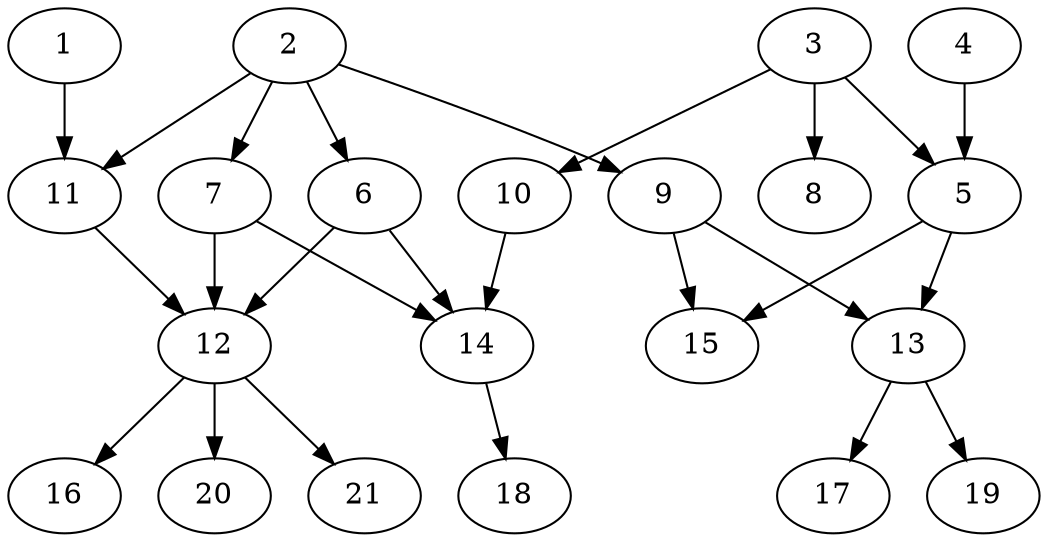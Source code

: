 // DAG (tier=2-normal, mode=compute, n=21, ccr=0.363, fat=0.600, density=0.442, regular=0.403, jump=0.118, mindata=524288, maxdata=8388608)
// DAG automatically generated by daggen at Sun Aug 24 16:33:33 2025
// /home/ermia/Project/Environments/daggen/bin/daggen --dot --ccr 0.363 --fat 0.600 --regular 0.403 --density 0.442 --jump 0.118 --mindata 524288 --maxdata 8388608 -n 21 
digraph G {
  1 [size="279597951233585088", alpha="0.10", expect_size="139798975616792544"]
  1 -> 11 [size ="170927920775168"]
  2 [size="582733063012675456", alpha="0.03", expect_size="291366531506337728"]
  2 -> 6 [size ="289045426995200"]
  2 -> 7 [size ="289045426995200"]
  2 -> 9 [size ="289045426995200"]
  2 -> 11 [size ="289045426995200"]
  3 [size="18035517380146233344", alpha="0.04", expect_size="9017758690073116672"]
  3 -> 5 [size ="55018539450368"]
  3 -> 8 [size ="55018539450368"]
  3 -> 10 [size ="55018539450368"]
  4 [size="202005751957291008", alpha="0.05", expect_size="101002875978645504"]
  4 -> 5 [size ="2754223276032"]
  5 [size="112997533779275504", alpha="0.05", expect_size="56498766889637752"]
  5 -> 13 [size ="49086451417088"]
  5 -> 15 [size ="49086451417088"]
  6 [size="7175762026506218", alpha="0.20", expect_size="3587881013253109"]
  6 -> 12 [size ="134284845252608"]
  6 -> 14 [size ="134284845252608"]
  7 [size="35981972667027685376", alpha="0.13", expect_size="17990986333513842688"]
  7 -> 12 [size ="87192667947008"]
  7 -> 14 [size ="87192667947008"]
  8 [size="4851940074961911", alpha="0.18", expect_size="2425970037480955"]
  9 [size="3209601204458126", alpha="0.19", expect_size="1604800602229063"]
  9 -> 13 [size ="57670706921472"]
  9 -> 15 [size ="57670706921472"]
  10 [size="92028038689373290496", alpha="0.15", expect_size="46014019344686645248"]
  10 -> 14 [size ="163068508110848"]
  11 [size="162036931496379416576", alpha="0.13", expect_size="81018465748189708288"]
  11 -> 12 [size ="237774892433408"]
  12 [size="874438301248025088", alpha="0.01", expect_size="437219150624012544"]
  12 -> 16 [size ="390517628076032"]
  12 -> 20 [size ="390517628076032"]
  12 -> 21 [size ="390517628076032"]
  13 [size="266004537930466304", alpha="0.00", expect_size="133002268965233152"]
  13 -> 17 [size ="195049262415872"]
  13 -> 19 [size ="195049262415872"]
  14 [size="91355638015539808", alpha="0.11", expect_size="45677819007769904"]
  14 -> 18 [size ="39537531158528"]
  15 [size="87896043668648230912", alpha="0.17", expect_size="43948021834324115456"]
  16 [size="38658019176345152", alpha="0.09", expect_size="19329009588172576"]
  17 [size="21299265994051551232", alpha="0.16", expect_size="10649632997025775616"]
  18 [size="18468105454329888", alpha="0.11", expect_size="9234052727164944"]
  19 [size="27621606207302664192", alpha="0.03", expect_size="13810803103651332096"]
  20 [size="33406413464881628", alpha="0.17", expect_size="16703206732440814"]
  21 [size="5823365961490304", alpha="0.14", expect_size="2911682980745152"]
}